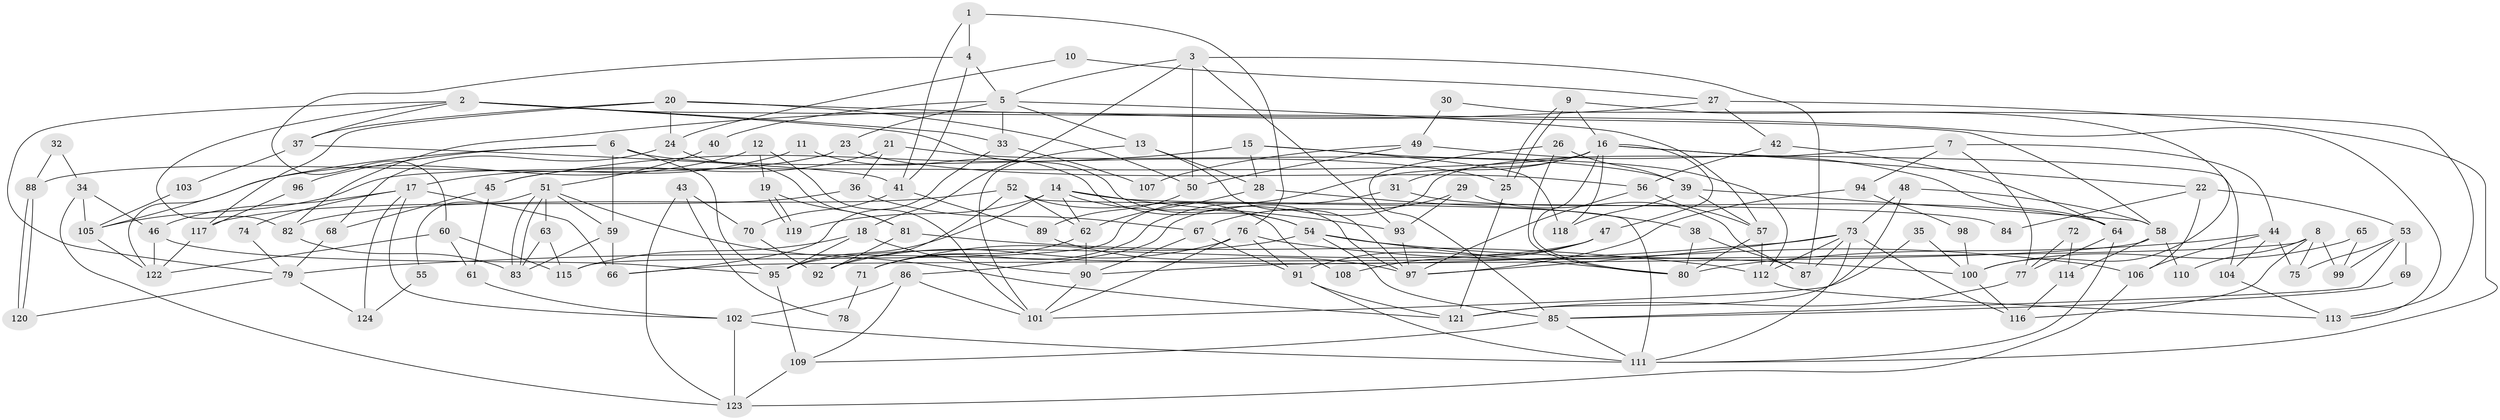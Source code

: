 // Generated by graph-tools (version 1.1) at 2025/50/03/09/25 04:50:28]
// undirected, 124 vertices, 248 edges
graph export_dot {
graph [start="1"]
  node [color=gray90,style=filled];
  1;
  2;
  3;
  4;
  5;
  6;
  7;
  8;
  9;
  10;
  11;
  12;
  13;
  14;
  15;
  16;
  17;
  18;
  19;
  20;
  21;
  22;
  23;
  24;
  25;
  26;
  27;
  28;
  29;
  30;
  31;
  32;
  33;
  34;
  35;
  36;
  37;
  38;
  39;
  40;
  41;
  42;
  43;
  44;
  45;
  46;
  47;
  48;
  49;
  50;
  51;
  52;
  53;
  54;
  55;
  56;
  57;
  58;
  59;
  60;
  61;
  62;
  63;
  64;
  65;
  66;
  67;
  68;
  69;
  70;
  71;
  72;
  73;
  74;
  75;
  76;
  77;
  78;
  79;
  80;
  81;
  82;
  83;
  84;
  85;
  86;
  87;
  88;
  89;
  90;
  91;
  92;
  93;
  94;
  95;
  96;
  97;
  98;
  99;
  100;
  101;
  102;
  103;
  104;
  105;
  106;
  107;
  108;
  109;
  110;
  111;
  112;
  113;
  114;
  115;
  116;
  117;
  118;
  119;
  120;
  121;
  122;
  123;
  124;
  1 -- 76;
  1 -- 4;
  1 -- 41;
  2 -- 58;
  2 -- 79;
  2 -- 33;
  2 -- 37;
  2 -- 82;
  2 -- 97;
  3 -- 18;
  3 -- 93;
  3 -- 5;
  3 -- 50;
  3 -- 87;
  4 -- 5;
  4 -- 60;
  4 -- 41;
  5 -- 13;
  5 -- 23;
  5 -- 33;
  5 -- 40;
  5 -- 57;
  6 -- 122;
  6 -- 25;
  6 -- 59;
  6 -- 95;
  6 -- 96;
  7 -- 86;
  7 -- 77;
  7 -- 44;
  7 -- 94;
  8 -- 75;
  8 -- 66;
  8 -- 99;
  8 -- 110;
  8 -- 116;
  9 -- 25;
  9 -- 25;
  9 -- 100;
  9 -- 16;
  10 -- 27;
  10 -- 24;
  11 -- 54;
  11 -- 17;
  12 -- 101;
  12 -- 19;
  12 -- 105;
  13 -- 97;
  13 -- 28;
  13 -- 101;
  14 -- 95;
  14 -- 54;
  14 -- 62;
  14 -- 84;
  14 -- 93;
  14 -- 119;
  15 -- 118;
  15 -- 112;
  15 -- 28;
  15 -- 45;
  16 -- 105;
  16 -- 22;
  16 -- 31;
  16 -- 47;
  16 -- 80;
  16 -- 104;
  16 -- 115;
  16 -- 118;
  17 -- 46;
  17 -- 66;
  17 -- 74;
  17 -- 102;
  17 -- 124;
  18 -- 95;
  18 -- 115;
  18 -- 90;
  19 -- 81;
  19 -- 119;
  19 -- 119;
  20 -- 37;
  20 -- 50;
  20 -- 24;
  20 -- 113;
  20 -- 117;
  21 -- 39;
  21 -- 36;
  21 -- 45;
  22 -- 106;
  22 -- 53;
  22 -- 84;
  23 -- 56;
  23 -- 88;
  24 -- 81;
  24 -- 68;
  25 -- 121;
  26 -- 85;
  26 -- 80;
  26 -- 39;
  27 -- 111;
  27 -- 82;
  27 -- 42;
  28 -- 62;
  28 -- 38;
  29 -- 87;
  29 -- 67;
  29 -- 93;
  30 -- 49;
  30 -- 113;
  31 -- 64;
  31 -- 71;
  32 -- 34;
  32 -- 88;
  33 -- 66;
  33 -- 107;
  34 -- 123;
  34 -- 46;
  34 -- 105;
  35 -- 101;
  35 -- 100;
  36 -- 67;
  36 -- 117;
  37 -- 41;
  37 -- 103;
  38 -- 87;
  38 -- 80;
  39 -- 57;
  39 -- 58;
  39 -- 118;
  40 -- 51;
  41 -- 70;
  41 -- 89;
  42 -- 56;
  42 -- 64;
  43 -- 123;
  43 -- 70;
  43 -- 78;
  44 -- 80;
  44 -- 75;
  44 -- 104;
  44 -- 106;
  45 -- 61;
  45 -- 68;
  46 -- 122;
  46 -- 95;
  47 -- 91;
  47 -- 95;
  47 -- 108;
  48 -- 58;
  48 -- 73;
  48 -- 121;
  49 -- 50;
  49 -- 64;
  49 -- 107;
  50 -- 89;
  51 -- 59;
  51 -- 83;
  51 -- 83;
  51 -- 55;
  51 -- 63;
  51 -- 121;
  52 -- 62;
  52 -- 111;
  52 -- 82;
  52 -- 92;
  52 -- 108;
  53 -- 85;
  53 -- 69;
  53 -- 75;
  53 -- 99;
  54 -- 85;
  54 -- 80;
  54 -- 71;
  54 -- 100;
  55 -- 124;
  56 -- 57;
  56 -- 97;
  57 -- 80;
  57 -- 112;
  58 -- 90;
  58 -- 110;
  58 -- 114;
  59 -- 83;
  59 -- 66;
  60 -- 61;
  60 -- 115;
  60 -- 122;
  61 -- 102;
  62 -- 71;
  62 -- 90;
  63 -- 83;
  63 -- 115;
  64 -- 111;
  64 -- 77;
  65 -- 100;
  65 -- 99;
  67 -- 90;
  67 -- 91;
  68 -- 79;
  69 -- 85;
  70 -- 92;
  71 -- 78;
  72 -- 114;
  72 -- 77;
  73 -- 112;
  73 -- 97;
  73 -- 79;
  73 -- 87;
  73 -- 111;
  73 -- 116;
  74 -- 79;
  76 -- 91;
  76 -- 101;
  76 -- 92;
  76 -- 106;
  77 -- 121;
  79 -- 120;
  79 -- 124;
  81 -- 112;
  81 -- 92;
  82 -- 83;
  85 -- 109;
  85 -- 111;
  86 -- 102;
  86 -- 101;
  86 -- 109;
  88 -- 120;
  88 -- 120;
  89 -- 97;
  90 -- 101;
  91 -- 121;
  91 -- 111;
  93 -- 97;
  94 -- 97;
  94 -- 98;
  95 -- 109;
  96 -- 117;
  98 -- 100;
  100 -- 116;
  102 -- 123;
  102 -- 111;
  103 -- 105;
  104 -- 113;
  105 -- 122;
  106 -- 123;
  109 -- 123;
  112 -- 113;
  114 -- 116;
  117 -- 122;
}

